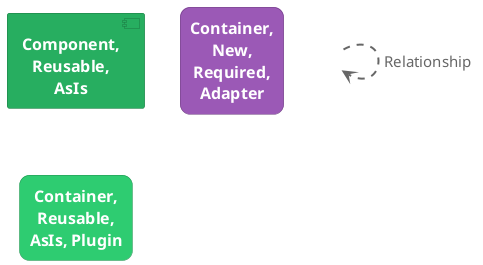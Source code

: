 @startuml
set separator none

skinparam {
  shadowing false
  arrowFontSize 15
  defaultTextAlignment center
  wrapWidth 100
  maxMessageSize 100
}
hide stereotype

skinparam rectangle<<_transparent>> {
  BorderColor transparent
  BackgroundColor transparent
  FontColor transparent
}

skinparam component<<1>> {
  BackgroundColor #27ae60
  FontColor #ffffff
  BorderColor #1b7943
}
component "==Component, Reusable, AsIs" <<1>>

skinparam rectangle<<2>> {
  BackgroundColor #9b59b6
  FontColor #ffffff
  BorderColor #6c3e7f
  roundCorner 20
}
rectangle "==Container, New, Required, Adapter" <<2>>

skinparam rectangle<<3>> {
  BackgroundColor #2ecc71
  FontColor #ffffff
  BorderColor #208e4f
  roundCorner 20
}
rectangle "==Container, Reusable, AsIs, Plugin" <<3>>

rectangle "." <<_transparent>> as 4
4 .[#666666,thickness=2].> 4 : "<color:#666666>Relationship"


@enduml